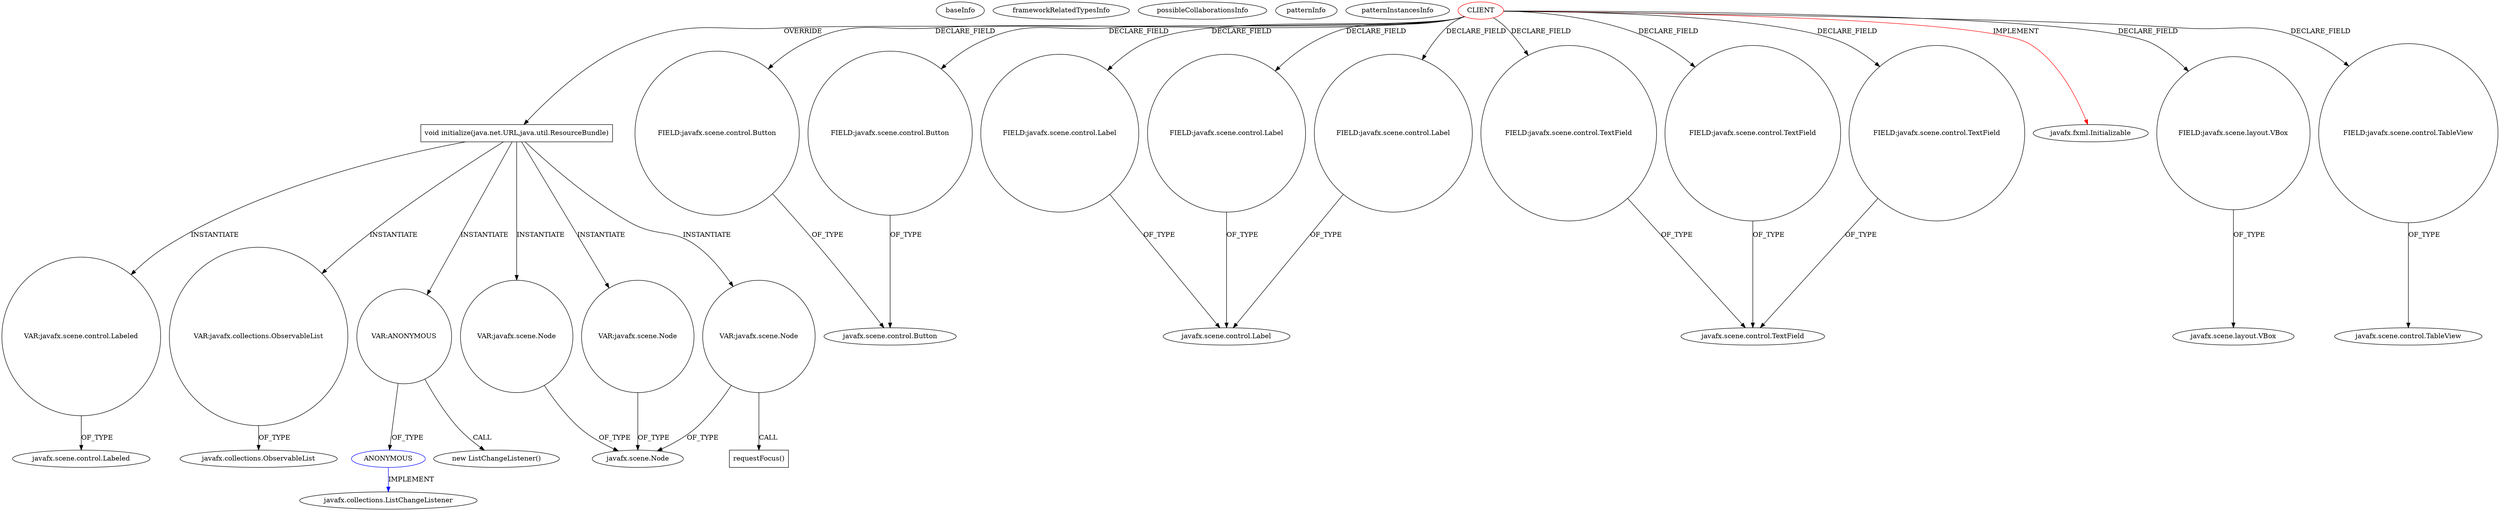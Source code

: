 digraph {
baseInfo[graphId=1769,category="pattern",isAnonymous=false,possibleRelation=true]
frameworkRelatedTypesInfo[0="javafx.fxml.Initializable"]
possibleCollaborationsInfo[0="1769~INSTANTIATION-OVERRIDING_METHOD_DECLARATION-~javafx.fxml.Initializable ~javafx.collections.ListChangeListener ~false~true"]
patternInfo[frequency=2.0,patternRootClient=0]
patternInstancesInfo[0="7thwheel-medaka-chan~/7thwheel-medaka-chan/medaka-chan-master/src/seventhwheel/pos/controller/PosController.java~PosController~30",1="bianconejo-CEFX~/bianconejo-CEFX/CEFX-master/src/cefx/CECommandeController.java~CECommandeController~2084"]
331[label="javafx.collections.ListChangeListener",vertexType="FRAMEWORK_INTERFACE_TYPE",isFrameworkType=false]
330[label="ANONYMOUS",vertexType="REFERENCE_ANONYMOUS_DECLARATION",isFrameworkType=false,color=blue]
329[label="VAR:ANONYMOUS",vertexType="VARIABLE_EXPRESION",isFrameworkType=false,shape=circle]
104[label="void initialize(java.net.URL,java.util.ResourceBundle)",vertexType="OVERRIDING_METHOD_DECLARATION",isFrameworkType=false,shape=box]
0[label="CLIENT",vertexType="ROOT_CLIENT_CLASS_DECLARATION",isFrameworkType=false,color=red]
18[label="FIELD:javafx.scene.control.Button",vertexType="FIELD_DECLARATION",isFrameworkType=false,shape=circle]
10[label="FIELD:javafx.scene.control.Button",vertexType="FIELD_DECLARATION",isFrameworkType=false,shape=circle]
56[label="FIELD:javafx.scene.control.Label",vertexType="FIELD_DECLARATION",isFrameworkType=false,shape=circle]
55[label="javafx.scene.control.Label",vertexType="FRAMEWORK_CLASS_TYPE",isFrameworkType=false]
58[label="FIELD:javafx.scene.control.Label",vertexType="FIELD_DECLARATION",isFrameworkType=false,shape=circle]
54[label="FIELD:javafx.scene.control.Label",vertexType="FIELD_DECLARATION",isFrameworkType=false,shape=circle]
7[label="javafx.scene.control.Button",vertexType="FRAMEWORK_CLASS_TYPE",isFrameworkType=false]
96[label="FIELD:javafx.scene.control.TextField",vertexType="FIELD_DECLARATION",isFrameworkType=false,shape=circle]
86[label="FIELD:javafx.scene.control.TextField",vertexType="FIELD_DECLARATION",isFrameworkType=false,shape=circle]
88[label="FIELD:javafx.scene.control.TextField",vertexType="FIELD_DECLARATION",isFrameworkType=false,shape=circle]
472[label="VAR:javafx.scene.Node",vertexType="VARIABLE_EXPRESION",isFrameworkType=false,shape=circle]
165[label="javafx.scene.Node",vertexType="FRAMEWORK_CLASS_TYPE",isFrameworkType=false]
163[label="VAR:javafx.scene.Node",vertexType="VARIABLE_EXPRESION",isFrameworkType=false,shape=circle]
164[label="requestFocus()",vertexType="INSIDE_CALL",isFrameworkType=false,shape=box]
448[label="VAR:javafx.scene.Node",vertexType="VARIABLE_EXPRESION",isFrameworkType=false,shape=circle]
1[label="javafx.fxml.Initializable",vertexType="FRAMEWORK_INTERFACE_TYPE",isFrameworkType=false]
16[label="FIELD:javafx.scene.layout.VBox",vertexType="FIELD_DECLARATION",isFrameworkType=false,shape=circle]
85[label="javafx.scene.control.TextField",vertexType="FRAMEWORK_CLASS_TYPE",isFrameworkType=false]
236[label="VAR:javafx.scene.control.Labeled",vertexType="VARIABLE_EXPRESION",isFrameworkType=false,shape=circle]
238[label="javafx.scene.control.Labeled",vertexType="FRAMEWORK_CLASS_TYPE",isFrameworkType=false]
80[label="FIELD:javafx.scene.control.TableView",vertexType="FIELD_DECLARATION",isFrameworkType=false,shape=circle]
79[label="javafx.scene.control.TableView",vertexType="FRAMEWORK_CLASS_TYPE",isFrameworkType=false]
328[label="new ListChangeListener()",vertexType="CONSTRUCTOR_CALL",isFrameworkType=false]
17[label="javafx.scene.layout.VBox",vertexType="FRAMEWORK_CLASS_TYPE",isFrameworkType=false]
348[label="VAR:javafx.collections.ObservableList",vertexType="VARIABLE_EXPRESION",isFrameworkType=false,shape=circle]
3[label="javafx.collections.ObservableList",vertexType="FRAMEWORK_INTERFACE_TYPE",isFrameworkType=false]
0->104[label="OVERRIDE"]
236->238[label="OF_TYPE"]
329->330[label="OF_TYPE"]
104->329[label="INSTANTIATE"]
0->58[label="DECLARE_FIELD"]
0->96[label="DECLARE_FIELD"]
10->7[label="OF_TYPE"]
448->165[label="OF_TYPE"]
54->55[label="OF_TYPE"]
80->79[label="OF_TYPE"]
0->1[label="IMPLEMENT",color=red]
0->86[label="DECLARE_FIELD"]
348->3[label="OF_TYPE"]
329->328[label="CALL"]
0->56[label="DECLARE_FIELD"]
104->448[label="INSTANTIATE"]
88->85[label="OF_TYPE"]
18->7[label="OF_TYPE"]
104->236[label="INSTANTIATE"]
0->18[label="DECLARE_FIELD"]
104->163[label="INSTANTIATE"]
0->10[label="DECLARE_FIELD"]
16->17[label="OF_TYPE"]
163->165[label="OF_TYPE"]
104->472[label="INSTANTIATE"]
0->54[label="DECLARE_FIELD"]
0->88[label="DECLARE_FIELD"]
56->55[label="OF_TYPE"]
472->165[label="OF_TYPE"]
104->348[label="INSTANTIATE"]
330->331[label="IMPLEMENT",color=blue]
86->85[label="OF_TYPE"]
58->55[label="OF_TYPE"]
96->85[label="OF_TYPE"]
0->80[label="DECLARE_FIELD"]
0->16[label="DECLARE_FIELD"]
163->164[label="CALL"]
}
